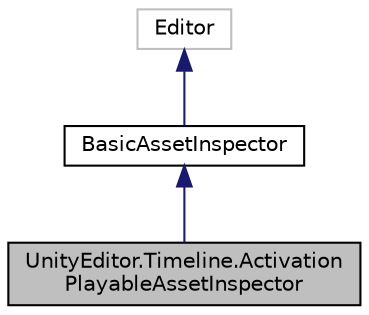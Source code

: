 digraph "UnityEditor.Timeline.ActivationPlayableAssetInspector"
{
 // LATEX_PDF_SIZE
  edge [fontname="Helvetica",fontsize="10",labelfontname="Helvetica",labelfontsize="10"];
  node [fontname="Helvetica",fontsize="10",shape=record];
  Node1 [label="UnityEditor.Timeline.Activation\lPlayableAssetInspector",height=0.2,width=0.4,color="black", fillcolor="grey75", style="filled", fontcolor="black",tooltip=" "];
  Node2 -> Node1 [dir="back",color="midnightblue",fontsize="10",style="solid",fontname="Helvetica"];
  Node2 [label="BasicAssetInspector",height=0.2,width=0.4,color="black", fillcolor="white", style="filled",URL="$class_unity_editor_1_1_timeline_1_1_basic_asset_inspector.html",tooltip=" "];
  Node3 -> Node2 [dir="back",color="midnightblue",fontsize="10",style="solid",fontname="Helvetica"];
  Node3 [label="Editor",height=0.2,width=0.4,color="grey75", fillcolor="white", style="filled",tooltip=" "];
}
